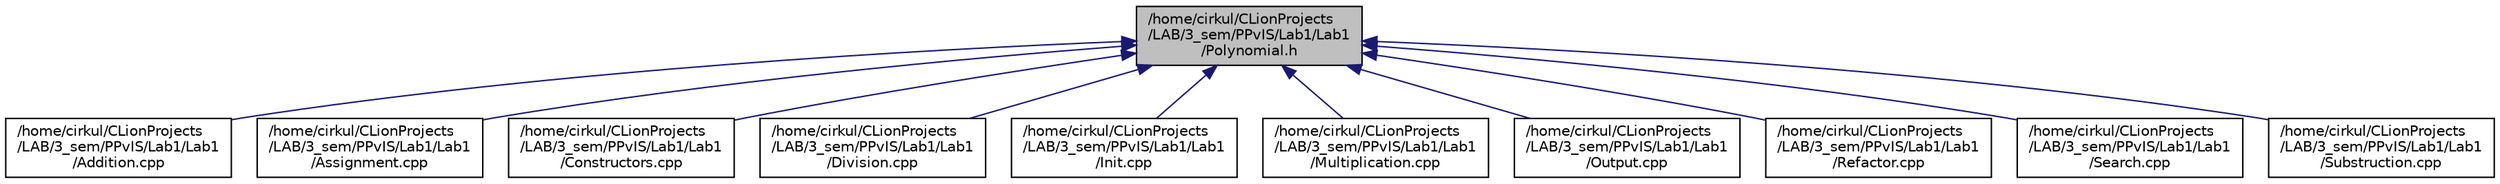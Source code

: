 digraph "/home/cirkul/CLionProjects/LAB/3_sem/PPvIS/Lab1/Lab1/Polynomial.h"
{
 // LATEX_PDF_SIZE
  edge [fontname="Helvetica",fontsize="10",labelfontname="Helvetica",labelfontsize="10"];
  node [fontname="Helvetica",fontsize="10",shape=record];
  Node1 [label="/home/cirkul/CLionProjects\l/LAB/3_sem/PPvIS/Lab1/Lab1\l/Polynomial.h",height=0.2,width=0.4,color="black", fillcolor="grey75", style="filled", fontcolor="black",tooltip="Заголовочный файл с описанием класса многочлен"];
  Node1 -> Node2 [dir="back",color="midnightblue",fontsize="10",style="solid",fontname="Helvetica"];
  Node2 [label="/home/cirkul/CLionProjects\l/LAB/3_sem/PPvIS/Lab1/Lab1\l/Addition.cpp",height=0.2,width=0.4,color="black", fillcolor="white", style="filled",URL="$Addition_8cpp.html",tooltip="Перегруженные методы + и +=."];
  Node1 -> Node3 [dir="back",color="midnightblue",fontsize="10",style="solid",fontname="Helvetica"];
  Node3 [label="/home/cirkul/CLionProjects\l/LAB/3_sem/PPvIS/Lab1/Lab1\l/Assignment.cpp",height=0.2,width=0.4,color="black", fillcolor="white", style="filled",URL="$Assignment_8cpp.html",tooltip="Перегруженый оператор ()"];
  Node1 -> Node4 [dir="back",color="midnightblue",fontsize="10",style="solid",fontname="Helvetica"];
  Node4 [label="/home/cirkul/CLionProjects\l/LAB/3_sem/PPvIS/Lab1/Lab1\l/Constructors.cpp",height=0.2,width=0.4,color="black", fillcolor="white", style="filled",URL="$Constructors_8cpp.html",tooltip=" "];
  Node1 -> Node5 [dir="back",color="midnightblue",fontsize="10",style="solid",fontname="Helvetica"];
  Node5 [label="/home/cirkul/CLionProjects\l/LAB/3_sem/PPvIS/Lab1/Lab1\l/Division.cpp",height=0.2,width=0.4,color="black", fillcolor="white", style="filled",URL="$Division_8cpp.html",tooltip="Перегруженные операторы / и /=."];
  Node1 -> Node6 [dir="back",color="midnightblue",fontsize="10",style="solid",fontname="Helvetica"];
  Node6 [label="/home/cirkul/CLionProjects\l/LAB/3_sem/PPvIS/Lab1/Lab1\l/Init.cpp",height=0.2,width=0.4,color="black", fillcolor="white", style="filled",URL="$Init_8cpp.html",tooltip="Приватный метод, инициализирующий объект класса"];
  Node1 -> Node7 [dir="back",color="midnightblue",fontsize="10",style="solid",fontname="Helvetica"];
  Node7 [label="/home/cirkul/CLionProjects\l/LAB/3_sem/PPvIS/Lab1/Lab1\l/Multiplication.cpp",height=0.2,width=0.4,color="black", fillcolor="white", style="filled",URL="$Multiplication_8cpp.html",tooltip=" "];
  Node1 -> Node8 [dir="back",color="midnightblue",fontsize="10",style="solid",fontname="Helvetica"];
  Node8 [label="/home/cirkul/CLionProjects\l/LAB/3_sem/PPvIS/Lab1/Lab1\l/Output.cpp",height=0.2,width=0.4,color="black", fillcolor="white", style="filled",URL="$Output_8cpp.html",tooltip=" "];
  Node1 -> Node9 [dir="back",color="midnightblue",fontsize="10",style="solid",fontname="Helvetica"];
  Node9 [label="/home/cirkul/CLionProjects\l/LAB/3_sem/PPvIS/Lab1/Lab1\l/Refactor.cpp",height=0.2,width=0.4,color="black", fillcolor="white", style="filled",URL="$Refactor_8cpp.html",tooltip="Приватный метод преобразования объекта класса"];
  Node1 -> Node10 [dir="back",color="midnightblue",fontsize="10",style="solid",fontname="Helvetica"];
  Node10 [label="/home/cirkul/CLionProjects\l/LAB/3_sem/PPvIS/Lab1/Lab1\l/Search.cpp",height=0.2,width=0.4,color="black", fillcolor="white", style="filled",URL="$Search_8cpp.html",tooltip=" "];
  Node1 -> Node11 [dir="back",color="midnightblue",fontsize="10",style="solid",fontname="Helvetica"];
  Node11 [label="/home/cirkul/CLionProjects\l/LAB/3_sem/PPvIS/Lab1/Lab1\l/Substruction.cpp",height=0.2,width=0.4,color="black", fillcolor="white", style="filled",URL="$Substruction_8cpp.html",tooltip="Перегруженные методы + и +=."];
}
